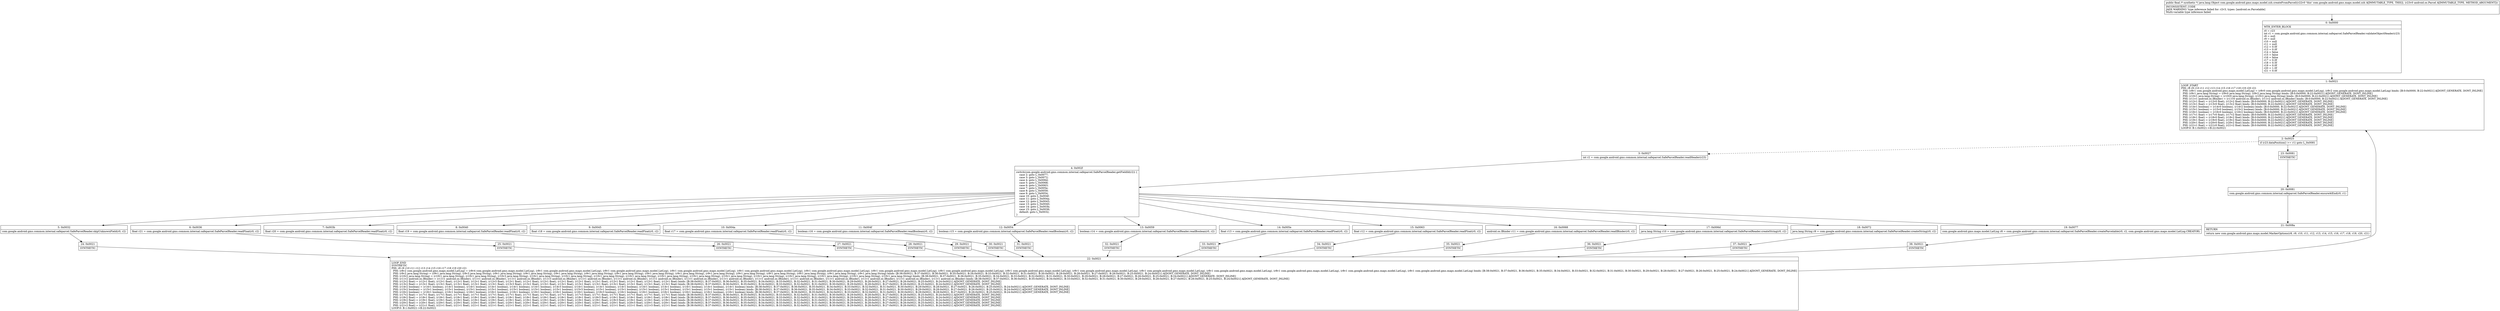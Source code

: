 digraph "CFG forcom.google.android.gms.maps.model.zzh.createFromParcel(Landroid\/os\/Parcel;)Ljava\/lang\/Object;" {
Node_0 [shape=record,label="{0\:\ 0x0000|MTH_ENTER_BLOCK\l|r0 = r23\lint r1 = com.google.android.gms.common.internal.safeparcel.SafeParcelReader.validateObjectHeader(r23)\lr8 = null\lr9 = null\lr10 = null\lr11 = null\lr12 = 0.0f\lr13 = 0.0f\lr14 = false\lr15 = false\lr16 = false\lr17 = 0.0f\lr18 = 0.5f\lr19 = 0.0f\lr20 = 1.0f\lr21 = 0.0f\l}"];
Node_1 [shape=record,label="{1\:\ 0x0021|LOOP_START\lPHI: r8 r9 r10 r11 r12 r13 r14 r15 r16 r17 r18 r19 r20 r21 \l  PHI: (r8v1 com.google.android.gms.maps.model.LatLng) = (r8v0 com.google.android.gms.maps.model.LatLng), (r8v2 com.google.android.gms.maps.model.LatLng) binds: [B:0:0x0000, B:22:0x0021] A[DONT_GENERATE, DONT_INLINE]\l  PHI: (r9v1 java.lang.String) = (r9v0 java.lang.String), (r9v2 java.lang.String) binds: [B:0:0x0000, B:22:0x0021] A[DONT_GENERATE, DONT_INLINE]\l  PHI: (r10v1 java.lang.String) = (r10v0 java.lang.String), (r10v2 java.lang.String) binds: [B:0:0x0000, B:22:0x0021] A[DONT_GENERATE, DONT_INLINE]\l  PHI: (r11v1 android.os.IBinder) = (r11v0 android.os.IBinder), (r11v2 android.os.IBinder) binds: [B:0:0x0000, B:22:0x0021] A[DONT_GENERATE, DONT_INLINE]\l  PHI: (r12v1 float) = (r12v0 float), (r12v2 float) binds: [B:0:0x0000, B:22:0x0021] A[DONT_GENERATE, DONT_INLINE]\l  PHI: (r13v1 float) = (r13v0 float), (r13v2 float) binds: [B:0:0x0000, B:22:0x0021] A[DONT_GENERATE, DONT_INLINE]\l  PHI: (r14v1 boolean) = (r14v0 boolean), (r14v2 boolean) binds: [B:0:0x0000, B:22:0x0021] A[DONT_GENERATE, DONT_INLINE]\l  PHI: (r15v1 boolean) = (r15v0 boolean), (r15v2 boolean) binds: [B:0:0x0000, B:22:0x0021] A[DONT_GENERATE, DONT_INLINE]\l  PHI: (r16v1 boolean) = (r16v0 boolean), (r16v2 boolean) binds: [B:0:0x0000, B:22:0x0021] A[DONT_GENERATE, DONT_INLINE]\l  PHI: (r17v1 float) = (r17v0 float), (r17v2 float) binds: [B:0:0x0000, B:22:0x0021] A[DONT_GENERATE, DONT_INLINE]\l  PHI: (r18v1 float) = (r18v0 float), (r18v2 float) binds: [B:0:0x0000, B:22:0x0021] A[DONT_GENERATE, DONT_INLINE]\l  PHI: (r19v1 float) = (r19v0 float), (r19v2 float) binds: [B:0:0x0000, B:22:0x0021] A[DONT_GENERATE, DONT_INLINE]\l  PHI: (r20v1 float) = (r20v0 float), (r20v2 float) binds: [B:0:0x0000, B:22:0x0021] A[DONT_GENERATE, DONT_INLINE]\l  PHI: (r21v1 float) = (r21v0 float), (r21v2 float) binds: [B:0:0x0000, B:22:0x0021] A[DONT_GENERATE, DONT_INLINE]\lLOOP:0: B:1:0x0021\-\>B:22:0x0021\l}"];
Node_2 [shape=record,label="{2\:\ 0x0025|if (r23.dataPosition() \>= r1) goto L_0x0081\l}"];
Node_3 [shape=record,label="{3\:\ 0x0027|int r2 = com.google.android.gms.common.internal.safeparcel.SafeParcelReader.readHeader(r23)\l}"];
Node_4 [shape=record,label="{4\:\ 0x002f|switch(com.google.android.gms.common.internal.safeparcel.SafeParcelReader.getFieldId(r2)) \{\l    case 2: goto L_0x0077;\l    case 3: goto L_0x0072;\l    case 4: goto L_0x006d;\l    case 5: goto L_0x0068;\l    case 6: goto L_0x0063;\l    case 7: goto L_0x005e;\l    case 8: goto L_0x0059;\l    case 9: goto L_0x0054;\l    case 10: goto L_0x004f;\l    case 11: goto L_0x004a;\l    case 12: goto L_0x0045;\l    case 13: goto L_0x0040;\l    case 14: goto L_0x003b;\l    case 15: goto L_0x0036;\l    default: goto L_0x0032;\l\}\l}"];
Node_5 [shape=record,label="{5\:\ 0x0032|com.google.android.gms.common.internal.safeparcel.SafeParcelReader.skipUnknownField(r0, r2)\l}"];
Node_6 [shape=record,label="{6\:\ 0x0036|float r21 = com.google.android.gms.common.internal.safeparcel.SafeParcelReader.readFloat(r0, r2)\l}"];
Node_7 [shape=record,label="{7\:\ 0x003b|float r20 = com.google.android.gms.common.internal.safeparcel.SafeParcelReader.readFloat(r0, r2)\l}"];
Node_8 [shape=record,label="{8\:\ 0x0040|float r19 = com.google.android.gms.common.internal.safeparcel.SafeParcelReader.readFloat(r0, r2)\l}"];
Node_9 [shape=record,label="{9\:\ 0x0045|float r18 = com.google.android.gms.common.internal.safeparcel.SafeParcelReader.readFloat(r0, r2)\l}"];
Node_10 [shape=record,label="{10\:\ 0x004a|float r17 = com.google.android.gms.common.internal.safeparcel.SafeParcelReader.readFloat(r0, r2)\l}"];
Node_11 [shape=record,label="{11\:\ 0x004f|boolean r16 = com.google.android.gms.common.internal.safeparcel.SafeParcelReader.readBoolean(r0, r2)\l}"];
Node_12 [shape=record,label="{12\:\ 0x0054|boolean r15 = com.google.android.gms.common.internal.safeparcel.SafeParcelReader.readBoolean(r0, r2)\l}"];
Node_13 [shape=record,label="{13\:\ 0x0059|boolean r14 = com.google.android.gms.common.internal.safeparcel.SafeParcelReader.readBoolean(r0, r2)\l}"];
Node_14 [shape=record,label="{14\:\ 0x005e|float r13 = com.google.android.gms.common.internal.safeparcel.SafeParcelReader.readFloat(r0, r2)\l}"];
Node_15 [shape=record,label="{15\:\ 0x0063|float r12 = com.google.android.gms.common.internal.safeparcel.SafeParcelReader.readFloat(r0, r2)\l}"];
Node_16 [shape=record,label="{16\:\ 0x0068|android.os.IBinder r11 = com.google.android.gms.common.internal.safeparcel.SafeParcelReader.readIBinder(r0, r2)\l}"];
Node_17 [shape=record,label="{17\:\ 0x006d|java.lang.String r10 = com.google.android.gms.common.internal.safeparcel.SafeParcelReader.createString(r0, r2)\l}"];
Node_18 [shape=record,label="{18\:\ 0x0072|java.lang.String r9 = com.google.android.gms.common.internal.safeparcel.SafeParcelReader.createString(r0, r2)\l}"];
Node_19 [shape=record,label="{19\:\ 0x0077|com.google.android.gms.maps.model.LatLng r8 = com.google.android.gms.common.internal.safeparcel.SafeParcelReader.createParcelable(r0, r2, com.google.android.gms.maps.model.LatLng.CREATOR)\l}"];
Node_20 [shape=record,label="{20\:\ 0x0081|com.google.android.gms.common.internal.safeparcel.SafeParcelReader.ensureAtEnd(r0, r1)\l}"];
Node_21 [shape=record,label="{21\:\ 0x008a|RETURN\l|return new com.google.android.gms.maps.model.MarkerOptions(r8, r9, r10, r11, r12, r13, r14, r15, r16, r17, r18, r19, r20, r21)\l}"];
Node_22 [shape=record,label="{22\:\ 0x0021|LOOP_END\lSYNTHETIC\lPHI: r8 r9 r10 r11 r12 r13 r14 r15 r16 r17 r18 r19 r20 r21 \l  PHI: (r8v2 com.google.android.gms.maps.model.LatLng) = (r8v4 com.google.android.gms.maps.model.LatLng), (r8v1 com.google.android.gms.maps.model.LatLng), (r8v1 com.google.android.gms.maps.model.LatLng), (r8v1 com.google.android.gms.maps.model.LatLng), (r8v1 com.google.android.gms.maps.model.LatLng), (r8v1 com.google.android.gms.maps.model.LatLng), (r8v1 com.google.android.gms.maps.model.LatLng), (r8v1 com.google.android.gms.maps.model.LatLng), (r8v1 com.google.android.gms.maps.model.LatLng), (r8v1 com.google.android.gms.maps.model.LatLng), (r8v1 com.google.android.gms.maps.model.LatLng), (r8v1 com.google.android.gms.maps.model.LatLng), (r8v1 com.google.android.gms.maps.model.LatLng), (r8v1 com.google.android.gms.maps.model.LatLng), (r8v1 com.google.android.gms.maps.model.LatLng) binds: [B:38:0x0021, B:37:0x0021, B:36:0x0021, B:35:0x0021, B:34:0x0021, B:33:0x0021, B:32:0x0021, B:31:0x0021, B:30:0x0021, B:29:0x0021, B:28:0x0021, B:27:0x0021, B:26:0x0021, B:25:0x0021, B:24:0x0021] A[DONT_GENERATE, DONT_INLINE]\l  PHI: (r9v2 java.lang.String) = (r9v1 java.lang.String), (r9v3 java.lang.String), (r9v1 java.lang.String), (r9v1 java.lang.String), (r9v1 java.lang.String), (r9v1 java.lang.String), (r9v1 java.lang.String), (r9v1 java.lang.String), (r9v1 java.lang.String), (r9v1 java.lang.String), (r9v1 java.lang.String), (r9v1 java.lang.String), (r9v1 java.lang.String), (r9v1 java.lang.String), (r9v1 java.lang.String) binds: [B:38:0x0021, B:37:0x0021, B:36:0x0021, B:35:0x0021, B:34:0x0021, B:33:0x0021, B:32:0x0021, B:31:0x0021, B:30:0x0021, B:29:0x0021, B:28:0x0021, B:27:0x0021, B:26:0x0021, B:25:0x0021, B:24:0x0021] A[DONT_GENERATE, DONT_INLINE]\l  PHI: (r10v2 java.lang.String) = (r10v1 java.lang.String), (r10v1 java.lang.String), (r10v3 java.lang.String), (r10v1 java.lang.String), (r10v1 java.lang.String), (r10v1 java.lang.String), (r10v1 java.lang.String), (r10v1 java.lang.String), (r10v1 java.lang.String), (r10v1 java.lang.String), (r10v1 java.lang.String), (r10v1 java.lang.String), (r10v1 java.lang.String), (r10v1 java.lang.String), (r10v1 java.lang.String) binds: [B:38:0x0021, B:37:0x0021, B:36:0x0021, B:35:0x0021, B:34:0x0021, B:33:0x0021, B:32:0x0021, B:31:0x0021, B:30:0x0021, B:29:0x0021, B:28:0x0021, B:27:0x0021, B:26:0x0021, B:25:0x0021, B:24:0x0021] A[DONT_GENERATE, DONT_INLINE]\l  PHI: (r11v2 android.os.IBinder) = (r11v1 android.os.IBinder), (r11v1 android.os.IBinder), (r11v1 android.os.IBinder), (r11v3 android.os.IBinder), (r11v1 android.os.IBinder), (r11v1 android.os.IBinder), (r11v1 android.os.IBinder), (r11v1 android.os.IBinder), (r11v1 android.os.IBinder), (r11v1 android.os.IBinder), (r11v1 android.os.IBinder), (r11v1 android.os.IBinder), (r11v1 android.os.IBinder), (r11v1 android.os.IBinder), (r11v1 android.os.IBinder) binds: [B:38:0x0021, B:37:0x0021, B:36:0x0021, B:35:0x0021, B:34:0x0021, B:33:0x0021, B:32:0x0021, B:31:0x0021, B:30:0x0021, B:29:0x0021, B:28:0x0021, B:27:0x0021, B:26:0x0021, B:25:0x0021, B:24:0x0021] A[DONT_GENERATE, DONT_INLINE]\l  PHI: (r12v2 float) = (r12v1 float), (r12v1 float), (r12v1 float), (r12v1 float), (r12v3 float), (r12v1 float), (r12v1 float), (r12v1 float), (r12v1 float), (r12v1 float), (r12v1 float), (r12v1 float), (r12v1 float), (r12v1 float), (r12v1 float) binds: [B:38:0x0021, B:37:0x0021, B:36:0x0021, B:35:0x0021, B:34:0x0021, B:33:0x0021, B:32:0x0021, B:31:0x0021, B:30:0x0021, B:29:0x0021, B:28:0x0021, B:27:0x0021, B:26:0x0021, B:25:0x0021, B:24:0x0021] A[DONT_GENERATE, DONT_INLINE]\l  PHI: (r13v2 float) = (r13v1 float), (r13v1 float), (r13v1 float), (r13v1 float), (r13v1 float), (r13v3 float), (r13v1 float), (r13v1 float), (r13v1 float), (r13v1 float), (r13v1 float), (r13v1 float), (r13v1 float), (r13v1 float), (r13v1 float) binds: [B:38:0x0021, B:37:0x0021, B:36:0x0021, B:35:0x0021, B:34:0x0021, B:33:0x0021, B:32:0x0021, B:31:0x0021, B:30:0x0021, B:29:0x0021, B:28:0x0021, B:27:0x0021, B:26:0x0021, B:25:0x0021, B:24:0x0021] A[DONT_GENERATE, DONT_INLINE]\l  PHI: (r14v2 boolean) = (r14v1 boolean), (r14v1 boolean), (r14v1 boolean), (r14v1 boolean), (r14v1 boolean), (r14v1 boolean), (r14v3 boolean), (r14v1 boolean), (r14v1 boolean), (r14v1 boolean), (r14v1 boolean), (r14v1 boolean), (r14v1 boolean), (r14v1 boolean), (r14v1 boolean) binds: [B:38:0x0021, B:37:0x0021, B:36:0x0021, B:35:0x0021, B:34:0x0021, B:33:0x0021, B:32:0x0021, B:31:0x0021, B:30:0x0021, B:29:0x0021, B:28:0x0021, B:27:0x0021, B:26:0x0021, B:25:0x0021, B:24:0x0021] A[DONT_GENERATE, DONT_INLINE]\l  PHI: (r15v2 boolean) = (r15v1 boolean), (r15v1 boolean), (r15v1 boolean), (r15v1 boolean), (r15v1 boolean), (r15v1 boolean), (r15v1 boolean), (r15v3 boolean), (r15v1 boolean), (r15v1 boolean), (r15v1 boolean), (r15v1 boolean), (r15v1 boolean), (r15v1 boolean), (r15v1 boolean) binds: [B:38:0x0021, B:37:0x0021, B:36:0x0021, B:35:0x0021, B:34:0x0021, B:33:0x0021, B:32:0x0021, B:31:0x0021, B:30:0x0021, B:29:0x0021, B:28:0x0021, B:27:0x0021, B:26:0x0021, B:25:0x0021, B:24:0x0021] A[DONT_GENERATE, DONT_INLINE]\l  PHI: (r16v2 boolean) = (r16v1 boolean), (r16v1 boolean), (r16v1 boolean), (r16v1 boolean), (r16v1 boolean), (r16v1 boolean), (r16v1 boolean), (r16v1 boolean), (r16v3 boolean), (r16v1 boolean), (r16v1 boolean), (r16v1 boolean), (r16v1 boolean), (r16v1 boolean), (r16v1 boolean) binds: [B:38:0x0021, B:37:0x0021, B:36:0x0021, B:35:0x0021, B:34:0x0021, B:33:0x0021, B:32:0x0021, B:31:0x0021, B:30:0x0021, B:29:0x0021, B:28:0x0021, B:27:0x0021, B:26:0x0021, B:25:0x0021, B:24:0x0021] A[DONT_GENERATE, DONT_INLINE]\l  PHI: (r17v2 float) = (r17v1 float), (r17v1 float), (r17v1 float), (r17v1 float), (r17v1 float), (r17v1 float), (r17v1 float), (r17v1 float), (r17v1 float), (r17v3 float), (r17v1 float), (r17v1 float), (r17v1 float), (r17v1 float), (r17v1 float) binds: [B:38:0x0021, B:37:0x0021, B:36:0x0021, B:35:0x0021, B:34:0x0021, B:33:0x0021, B:32:0x0021, B:31:0x0021, B:30:0x0021, B:29:0x0021, B:28:0x0021, B:27:0x0021, B:26:0x0021, B:25:0x0021, B:24:0x0021] A[DONT_GENERATE, DONT_INLINE]\l  PHI: (r18v2 float) = (r18v1 float), (r18v1 float), (r18v1 float), (r18v1 float), (r18v1 float), (r18v1 float), (r18v1 float), (r18v1 float), (r18v1 float), (r18v1 float), (r18v3 float), (r18v1 float), (r18v1 float), (r18v1 float), (r18v1 float) binds: [B:38:0x0021, B:37:0x0021, B:36:0x0021, B:35:0x0021, B:34:0x0021, B:33:0x0021, B:32:0x0021, B:31:0x0021, B:30:0x0021, B:29:0x0021, B:28:0x0021, B:27:0x0021, B:26:0x0021, B:25:0x0021, B:24:0x0021] A[DONT_GENERATE, DONT_INLINE]\l  PHI: (r19v2 float) = (r19v1 float), (r19v1 float), (r19v1 float), (r19v1 float), (r19v1 float), (r19v1 float), (r19v1 float), (r19v1 float), (r19v1 float), (r19v1 float), (r19v1 float), (r19v3 float), (r19v1 float), (r19v1 float), (r19v1 float) binds: [B:38:0x0021, B:37:0x0021, B:36:0x0021, B:35:0x0021, B:34:0x0021, B:33:0x0021, B:32:0x0021, B:31:0x0021, B:30:0x0021, B:29:0x0021, B:28:0x0021, B:27:0x0021, B:26:0x0021, B:25:0x0021, B:24:0x0021] A[DONT_GENERATE, DONT_INLINE]\l  PHI: (r20v2 float) = (r20v1 float), (r20v1 float), (r20v1 float), (r20v1 float), (r20v1 float), (r20v1 float), (r20v1 float), (r20v1 float), (r20v1 float), (r20v1 float), (r20v1 float), (r20v1 float), (r20v3 float), (r20v1 float), (r20v1 float) binds: [B:38:0x0021, B:37:0x0021, B:36:0x0021, B:35:0x0021, B:34:0x0021, B:33:0x0021, B:32:0x0021, B:31:0x0021, B:30:0x0021, B:29:0x0021, B:28:0x0021, B:27:0x0021, B:26:0x0021, B:25:0x0021, B:24:0x0021] A[DONT_GENERATE, DONT_INLINE]\l  PHI: (r21v2 float) = (r21v1 float), (r21v1 float), (r21v1 float), (r21v1 float), (r21v1 float), (r21v1 float), (r21v1 float), (r21v1 float), (r21v1 float), (r21v1 float), (r21v1 float), (r21v1 float), (r21v1 float), (r21v3 float), (r21v1 float) binds: [B:38:0x0021, B:37:0x0021, B:36:0x0021, B:35:0x0021, B:34:0x0021, B:33:0x0021, B:32:0x0021, B:31:0x0021, B:30:0x0021, B:29:0x0021, B:28:0x0021, B:27:0x0021, B:26:0x0021, B:25:0x0021, B:24:0x0021] A[DONT_GENERATE, DONT_INLINE]\lLOOP:0: B:1:0x0021\-\>B:22:0x0021\l}"];
Node_23 [shape=record,label="{23\:\ 0x0081|SYNTHETIC\l}"];
Node_24 [shape=record,label="{24\:\ 0x0021|SYNTHETIC\l}"];
Node_25 [shape=record,label="{25\:\ 0x0021|SYNTHETIC\l}"];
Node_26 [shape=record,label="{26\:\ 0x0021|SYNTHETIC\l}"];
Node_27 [shape=record,label="{27\:\ 0x0021|SYNTHETIC\l}"];
Node_28 [shape=record,label="{28\:\ 0x0021|SYNTHETIC\l}"];
Node_29 [shape=record,label="{29\:\ 0x0021|SYNTHETIC\l}"];
Node_30 [shape=record,label="{30\:\ 0x0021|SYNTHETIC\l}"];
Node_31 [shape=record,label="{31\:\ 0x0021|SYNTHETIC\l}"];
Node_32 [shape=record,label="{32\:\ 0x0021|SYNTHETIC\l}"];
Node_33 [shape=record,label="{33\:\ 0x0021|SYNTHETIC\l}"];
Node_34 [shape=record,label="{34\:\ 0x0021|SYNTHETIC\l}"];
Node_35 [shape=record,label="{35\:\ 0x0021|SYNTHETIC\l}"];
Node_36 [shape=record,label="{36\:\ 0x0021|SYNTHETIC\l}"];
Node_37 [shape=record,label="{37\:\ 0x0021|SYNTHETIC\l}"];
Node_38 [shape=record,label="{38\:\ 0x0021|SYNTHETIC\l}"];
MethodNode[shape=record,label="{public final \/* synthetic *\/ java.lang.Object com.google.android.gms.maps.model.zzh.createFromParcel((r22v0 'this' com.google.android.gms.maps.model.zzh A[IMMUTABLE_TYPE, THIS]), (r23v0 android.os.Parcel A[IMMUTABLE_TYPE, METHOD_ARGUMENT]))  | INCONSISTENT_CODE\lJADX WARNING: type inference failed for: r2v3, types: [android.os.Parcelable]\lMulti\-variable type inference failed\l}"];
MethodNode -> Node_0;
Node_0 -> Node_1;
Node_1 -> Node_2;
Node_2 -> Node_3[style=dashed];
Node_2 -> Node_23;
Node_3 -> Node_4;
Node_4 -> Node_5;
Node_4 -> Node_6;
Node_4 -> Node_7;
Node_4 -> Node_8;
Node_4 -> Node_9;
Node_4 -> Node_10;
Node_4 -> Node_11;
Node_4 -> Node_12;
Node_4 -> Node_13;
Node_4 -> Node_14;
Node_4 -> Node_15;
Node_4 -> Node_16;
Node_4 -> Node_17;
Node_4 -> Node_18;
Node_4 -> Node_19;
Node_5 -> Node_24;
Node_6 -> Node_25;
Node_7 -> Node_26;
Node_8 -> Node_27;
Node_9 -> Node_28;
Node_10 -> Node_29;
Node_11 -> Node_30;
Node_12 -> Node_31;
Node_13 -> Node_32;
Node_14 -> Node_33;
Node_15 -> Node_34;
Node_16 -> Node_35;
Node_17 -> Node_36;
Node_18 -> Node_37;
Node_19 -> Node_38;
Node_20 -> Node_21;
Node_22 -> Node_1;
Node_23 -> Node_20;
Node_24 -> Node_22;
Node_25 -> Node_22;
Node_26 -> Node_22;
Node_27 -> Node_22;
Node_28 -> Node_22;
Node_29 -> Node_22;
Node_30 -> Node_22;
Node_31 -> Node_22;
Node_32 -> Node_22;
Node_33 -> Node_22;
Node_34 -> Node_22;
Node_35 -> Node_22;
Node_36 -> Node_22;
Node_37 -> Node_22;
Node_38 -> Node_22;
}

